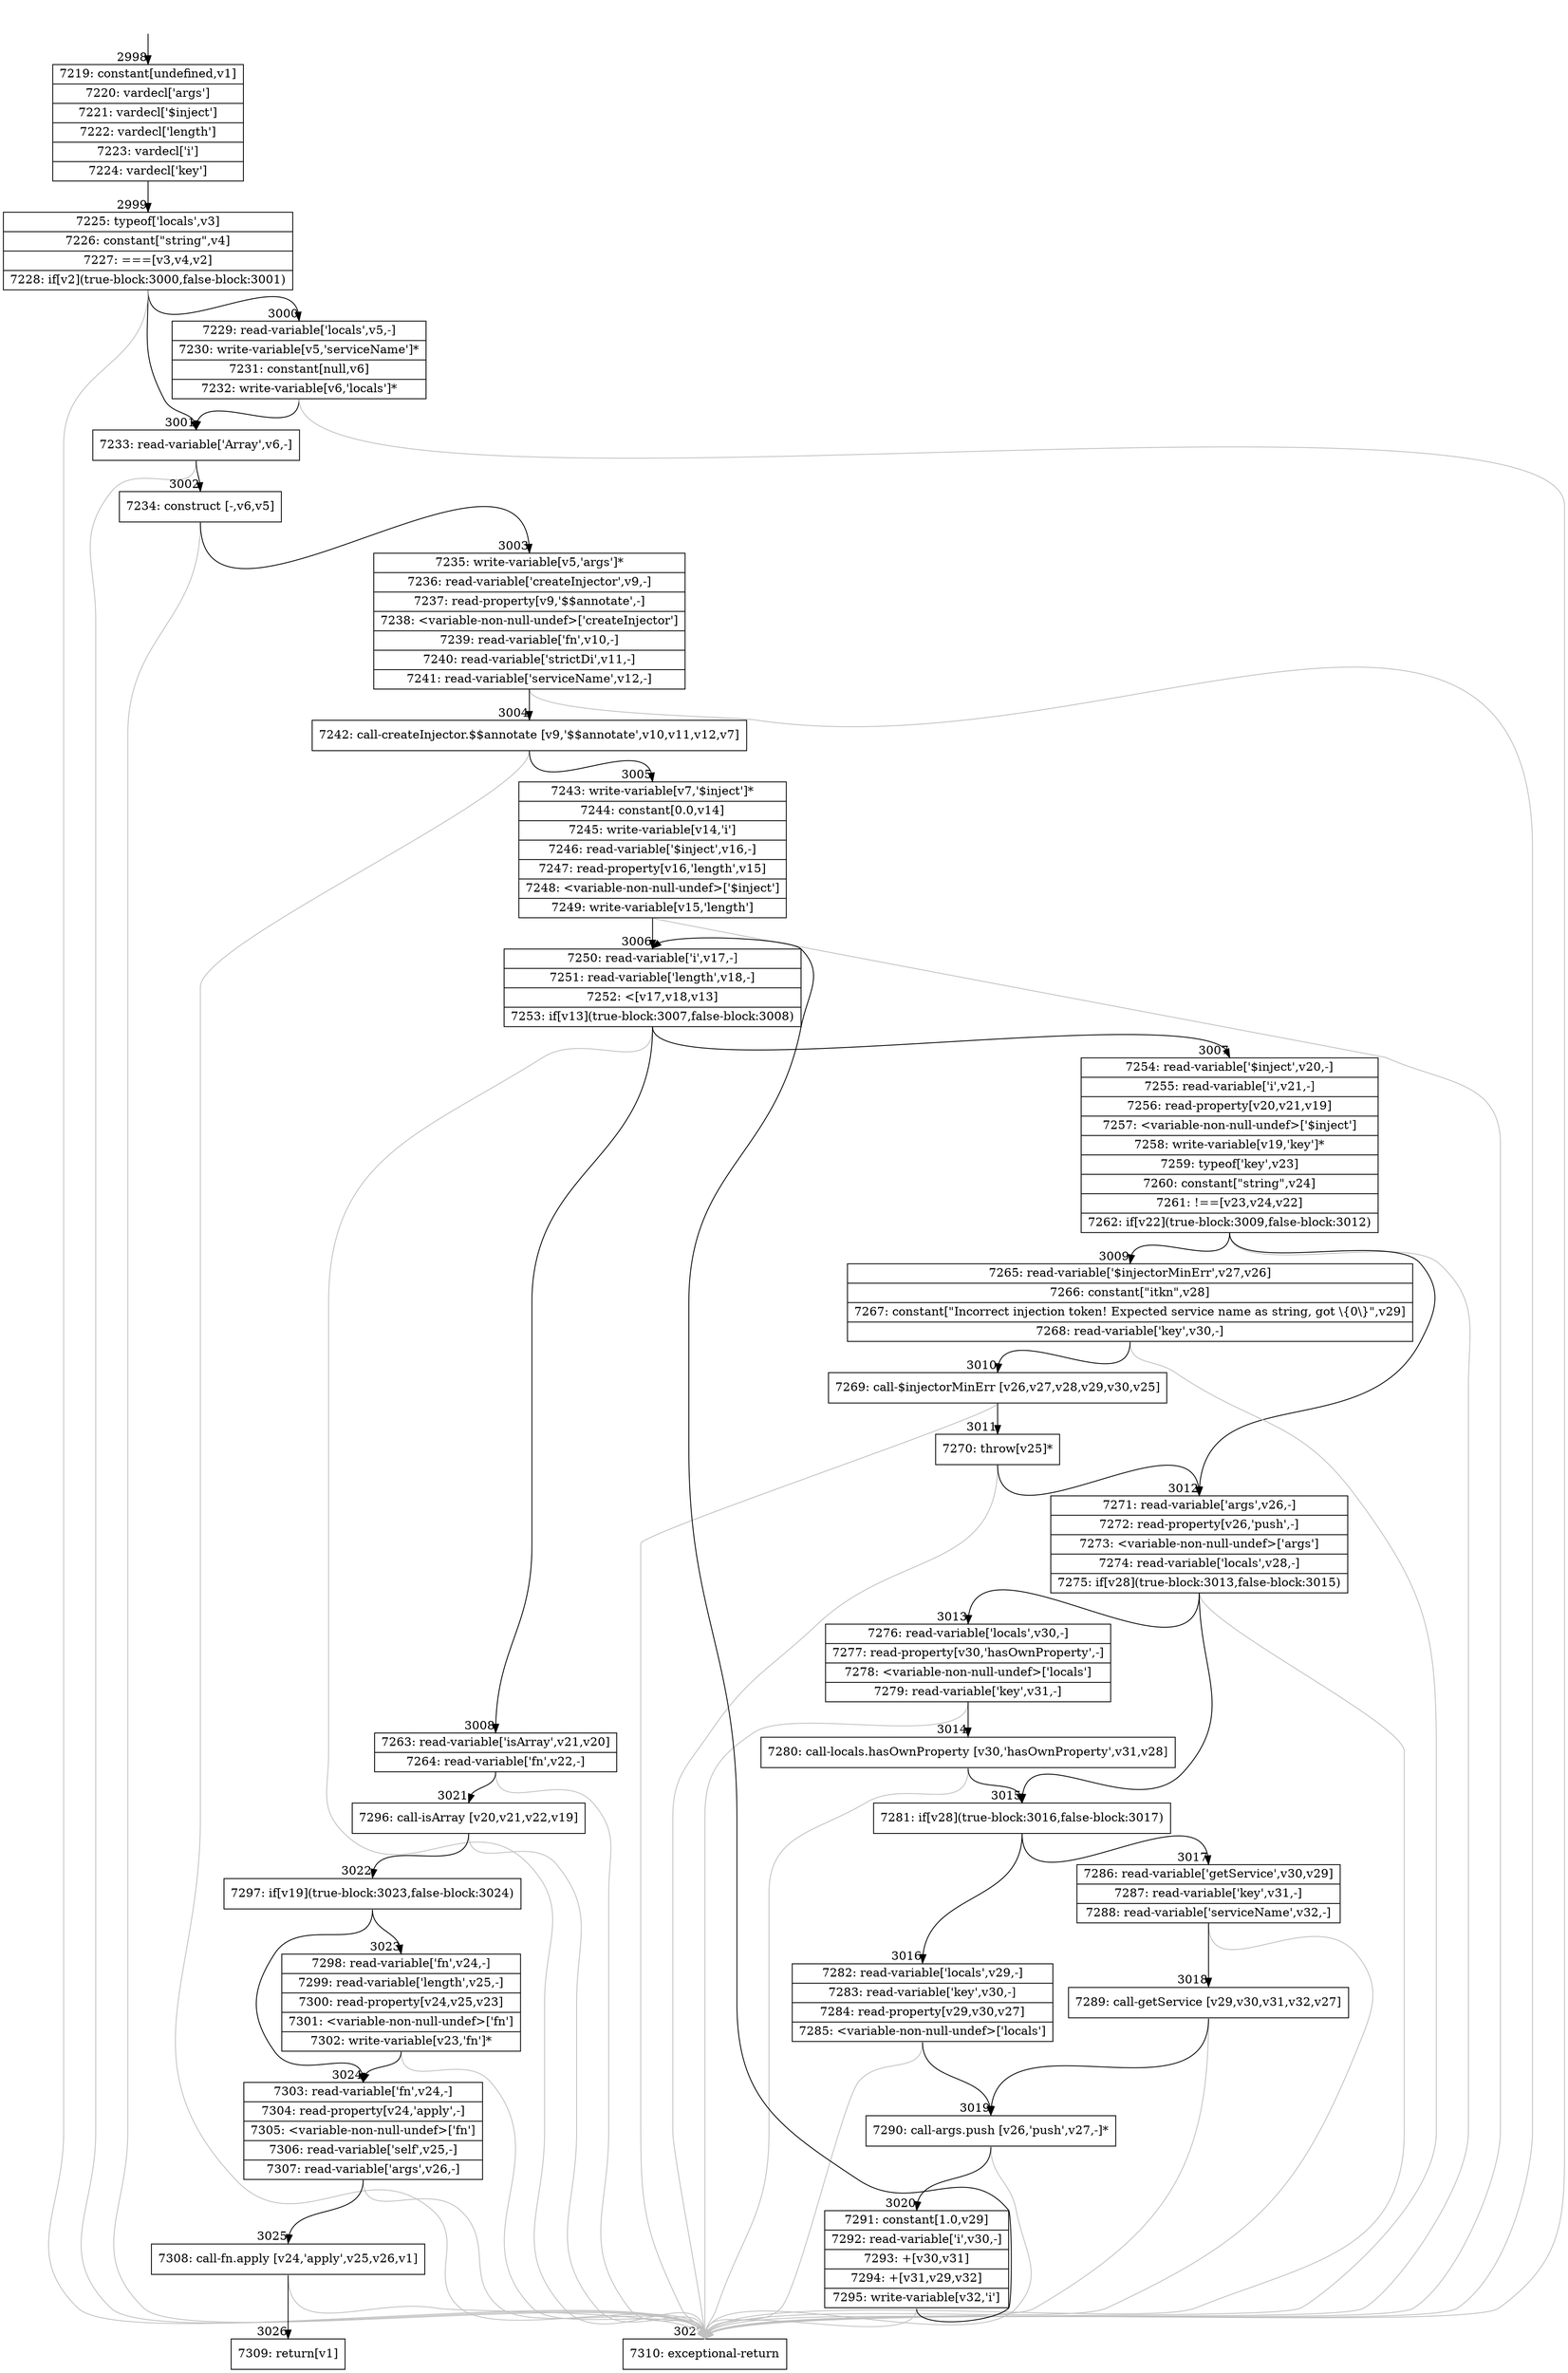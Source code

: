 digraph {
rankdir="TD"
BB_entry245[shape=none,label=""];
BB_entry245 -> BB2998 [tailport=s, headport=n, headlabel="    2998"]
BB2998 [shape=record label="{7219: constant[undefined,v1]|7220: vardecl['args']|7221: vardecl['$inject']|7222: vardecl['length']|7223: vardecl['i']|7224: vardecl['key']}" ] 
BB2998 -> BB2999 [tailport=s, headport=n, headlabel="      2999"]
BB2999 [shape=record label="{7225: typeof['locals',v3]|7226: constant[\"string\",v4]|7227: ===[v3,v4,v2]|7228: if[v2](true-block:3000,false-block:3001)}" ] 
BB2999 -> BB3000 [tailport=s, headport=n, headlabel="      3000"]
BB2999 -> BB3001 [tailport=s, headport=n, headlabel="      3001"]
BB2999 -> BB3027 [tailport=s, headport=n, color=gray, headlabel="      3027"]
BB3000 [shape=record label="{7229: read-variable['locals',v5,-]|7230: write-variable[v5,'serviceName']*|7231: constant[null,v6]|7232: write-variable[v6,'locals']*}" ] 
BB3000 -> BB3001 [tailport=s, headport=n]
BB3000 -> BB3027 [tailport=s, headport=n, color=gray]
BB3001 [shape=record label="{7233: read-variable['Array',v6,-]}" ] 
BB3001 -> BB3002 [tailport=s, headport=n, headlabel="      3002"]
BB3001 -> BB3027 [tailport=s, headport=n, color=gray]
BB3002 [shape=record label="{7234: construct [-,v6,v5]}" ] 
BB3002 -> BB3003 [tailport=s, headport=n, headlabel="      3003"]
BB3002 -> BB3027 [tailport=s, headport=n, color=gray]
BB3003 [shape=record label="{7235: write-variable[v5,'args']*|7236: read-variable['createInjector',v9,-]|7237: read-property[v9,'$$annotate',-]|7238: \<variable-non-null-undef\>['createInjector']|7239: read-variable['fn',v10,-]|7240: read-variable['strictDi',v11,-]|7241: read-variable['serviceName',v12,-]}" ] 
BB3003 -> BB3004 [tailport=s, headport=n, headlabel="      3004"]
BB3003 -> BB3027 [tailport=s, headport=n, color=gray]
BB3004 [shape=record label="{7242: call-createInjector.$$annotate [v9,'$$annotate',v10,v11,v12,v7]}" ] 
BB3004 -> BB3005 [tailport=s, headport=n, headlabel="      3005"]
BB3004 -> BB3027 [tailport=s, headport=n, color=gray]
BB3005 [shape=record label="{7243: write-variable[v7,'$inject']*|7244: constant[0.0,v14]|7245: write-variable[v14,'i']|7246: read-variable['$inject',v16,-]|7247: read-property[v16,'length',v15]|7248: \<variable-non-null-undef\>['$inject']|7249: write-variable[v15,'length']}" ] 
BB3005 -> BB3006 [tailport=s, headport=n, headlabel="      3006"]
BB3005 -> BB3027 [tailport=s, headport=n, color=gray]
BB3006 [shape=record label="{7250: read-variable['i',v17,-]|7251: read-variable['length',v18,-]|7252: \<[v17,v18,v13]|7253: if[v13](true-block:3007,false-block:3008)}" ] 
BB3006 -> BB3007 [tailport=s, headport=n, headlabel="      3007"]
BB3006 -> BB3008 [tailport=s, headport=n, headlabel="      3008"]
BB3006 -> BB3027 [tailport=s, headport=n, color=gray]
BB3007 [shape=record label="{7254: read-variable['$inject',v20,-]|7255: read-variable['i',v21,-]|7256: read-property[v20,v21,v19]|7257: \<variable-non-null-undef\>['$inject']|7258: write-variable[v19,'key']*|7259: typeof['key',v23]|7260: constant[\"string\",v24]|7261: !==[v23,v24,v22]|7262: if[v22](true-block:3009,false-block:3012)}" ] 
BB3007 -> BB3009 [tailport=s, headport=n, headlabel="      3009"]
BB3007 -> BB3012 [tailport=s, headport=n, headlabel="      3012"]
BB3007 -> BB3027 [tailport=s, headport=n, color=gray]
BB3008 [shape=record label="{7263: read-variable['isArray',v21,v20]|7264: read-variable['fn',v22,-]}" ] 
BB3008 -> BB3021 [tailport=s, headport=n, headlabel="      3021"]
BB3008 -> BB3027 [tailport=s, headport=n, color=gray]
BB3009 [shape=record label="{7265: read-variable['$injectorMinErr',v27,v26]|7266: constant[\"itkn\",v28]|7267: constant[\"Incorrect injection token! Expected service name as string, got \\\{0\\\}\",v29]|7268: read-variable['key',v30,-]}" ] 
BB3009 -> BB3010 [tailport=s, headport=n, headlabel="      3010"]
BB3009 -> BB3027 [tailport=s, headport=n, color=gray]
BB3010 [shape=record label="{7269: call-$injectorMinErr [v26,v27,v28,v29,v30,v25]}" ] 
BB3010 -> BB3011 [tailport=s, headport=n, headlabel="      3011"]
BB3010 -> BB3027 [tailport=s, headport=n, color=gray]
BB3011 [shape=record label="{7270: throw[v25]*}" ] 
BB3011 -> BB3012 [tailport=s, headport=n]
BB3011 -> BB3027 [tailport=s, headport=n, color=gray]
BB3012 [shape=record label="{7271: read-variable['args',v26,-]|7272: read-property[v26,'push',-]|7273: \<variable-non-null-undef\>['args']|7274: read-variable['locals',v28,-]|7275: if[v28](true-block:3013,false-block:3015)}" ] 
BB3012 -> BB3015 [tailport=s, headport=n, headlabel="      3015"]
BB3012 -> BB3013 [tailport=s, headport=n, headlabel="      3013"]
BB3012 -> BB3027 [tailport=s, headport=n, color=gray]
BB3013 [shape=record label="{7276: read-variable['locals',v30,-]|7277: read-property[v30,'hasOwnProperty',-]|7278: \<variable-non-null-undef\>['locals']|7279: read-variable['key',v31,-]}" ] 
BB3013 -> BB3014 [tailport=s, headport=n, headlabel="      3014"]
BB3013 -> BB3027 [tailport=s, headport=n, color=gray]
BB3014 [shape=record label="{7280: call-locals.hasOwnProperty [v30,'hasOwnProperty',v31,v28]}" ] 
BB3014 -> BB3015 [tailport=s, headport=n]
BB3014 -> BB3027 [tailport=s, headport=n, color=gray]
BB3015 [shape=record label="{7281: if[v28](true-block:3016,false-block:3017)}" ] 
BB3015 -> BB3016 [tailport=s, headport=n, headlabel="      3016"]
BB3015 -> BB3017 [tailport=s, headport=n, headlabel="      3017"]
BB3016 [shape=record label="{7282: read-variable['locals',v29,-]|7283: read-variable['key',v30,-]|7284: read-property[v29,v30,v27]|7285: \<variable-non-null-undef\>['locals']}" ] 
BB3016 -> BB3019 [tailport=s, headport=n, headlabel="      3019"]
BB3016 -> BB3027 [tailport=s, headport=n, color=gray]
BB3017 [shape=record label="{7286: read-variable['getService',v30,v29]|7287: read-variable['key',v31,-]|7288: read-variable['serviceName',v32,-]}" ] 
BB3017 -> BB3018 [tailport=s, headport=n, headlabel="      3018"]
BB3017 -> BB3027 [tailport=s, headport=n, color=gray]
BB3018 [shape=record label="{7289: call-getService [v29,v30,v31,v32,v27]}" ] 
BB3018 -> BB3019 [tailport=s, headport=n]
BB3018 -> BB3027 [tailport=s, headport=n, color=gray]
BB3019 [shape=record label="{7290: call-args.push [v26,'push',v27,-]*}" ] 
BB3019 -> BB3020 [tailport=s, headport=n, headlabel="      3020"]
BB3019 -> BB3027 [tailport=s, headport=n, color=gray]
BB3020 [shape=record label="{7291: constant[1.0,v29]|7292: read-variable['i',v30,-]|7293: +[v30,v31]|7294: +[v31,v29,v32]|7295: write-variable[v32,'i']}" ] 
BB3020 -> BB3006 [tailport=s, headport=n]
BB3020 -> BB3027 [tailport=s, headport=n, color=gray]
BB3021 [shape=record label="{7296: call-isArray [v20,v21,v22,v19]}" ] 
BB3021 -> BB3022 [tailport=s, headport=n, headlabel="      3022"]
BB3021 -> BB3027 [tailport=s, headport=n, color=gray]
BB3022 [shape=record label="{7297: if[v19](true-block:3023,false-block:3024)}" ] 
BB3022 -> BB3023 [tailport=s, headport=n, headlabel="      3023"]
BB3022 -> BB3024 [tailport=s, headport=n, headlabel="      3024"]
BB3023 [shape=record label="{7298: read-variable['fn',v24,-]|7299: read-variable['length',v25,-]|7300: read-property[v24,v25,v23]|7301: \<variable-non-null-undef\>['fn']|7302: write-variable[v23,'fn']*}" ] 
BB3023 -> BB3024 [tailport=s, headport=n]
BB3023 -> BB3027 [tailport=s, headport=n, color=gray]
BB3024 [shape=record label="{7303: read-variable['fn',v24,-]|7304: read-property[v24,'apply',-]|7305: \<variable-non-null-undef\>['fn']|7306: read-variable['self',v25,-]|7307: read-variable['args',v26,-]}" ] 
BB3024 -> BB3025 [tailport=s, headport=n, headlabel="      3025"]
BB3024 -> BB3027 [tailport=s, headport=n, color=gray]
BB3025 [shape=record label="{7308: call-fn.apply [v24,'apply',v25,v26,v1]}" ] 
BB3025 -> BB3026 [tailport=s, headport=n, headlabel="      3026"]
BB3025 -> BB3027 [tailport=s, headport=n, color=gray]
BB3026 [shape=record label="{7309: return[v1]}" ] 
BB3027 [shape=record label="{7310: exceptional-return}" ] 
//#$~ 4452
}

